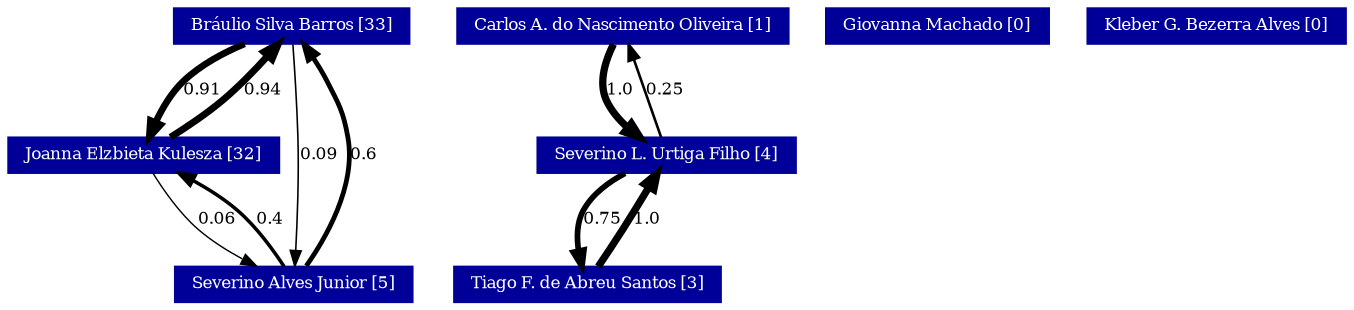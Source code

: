 strict digraph grafo3 {
	graph [bb="0,0,573.5,141",
		id=grafo3,
		overlap=False
	];
	node [fontsize=8,
		label="\N",
		shape=rectangle,
		style=filled
	];
	0	 [URL="membro-8938691250105531.html",
		color="#000099",
		fontcolor="#FFFFFF",
		height=0.23611,
		label="Bráulio Silva Barros [33]",
		pos="122,132.5",
		width=1.375];
	3	 [URL="membro-1568423340359601.html",
		color="#000099",
		fontcolor="#FFFFFF",
		height=0.23611,
		label="Joanna Elzbieta Kulesza [32]",
		pos="56,70.5",
		width=1.5556];
	0 -> 3	 [arrowhead=normal,
		arrowsize=0.75,
		fontsize=8,
		label=0.91,
		lp="83,101.5",
		penwidth=3.23,
		pos="e,59.344,79.23 102.07,123.98 93.324,119.54 83.394,113.47 76,106 70.49,100.44 66.006,93.048 62.69,86.452"];
	5	 [URL="membro-9563158536061549.html",
		color="#000099",
		fontcolor="#FFFFFF",
		height=0.23611,
		label="Severino Alves Junior [5]",
		pos="123,8.5",
		width=1.3889];
	0 -> 5	 [arrowhead=normal,
		arrowsize=0.75,
		fontsize=8,
		label=0.09,
		lp="130,70.5",
		penwidth=0.77,
		pos="e,122.93,17.083 122.07,123.98 122.23,103.54 122.65,51.449 122.87,24.777"];
	3 -> 0	 [arrowhead=normal,
		arrowsize=0.75,
		fontsize=8,
		label=0.94,
		lp="106,101.5",
		penwidth=3.32,
		pos="e,115.02,123.94 68.059,79.09 74.754,84.055 83.098,90.575 90,97 97.068,103.58 104.32,111.51 110.13,118.21"];
	3 -> 5	 [arrowhead=normal,
		arrowsize=0.75,
		fontsize=8,
		label=0.06,
		lp="89,39.5",
		penwidth=0.68,
		pos="e,106.84,17.082 61.018,61.929 65.772,54.28 73.442,43.073 82,35 87.433,29.875 93.984,25.138 100.24,21.13"];
	5 -> 0	 [arrowhead=normal,
		arrowsize=0.75,
		fontsize=8,
		label=0.6,
		lp="147,70.5",
		penwidth=2.3,
		pos="e,128.15,123.57 128.45,17.003 131.43,22.046 134.93,28.671 137,35 143.11,53.661 142.44,59.417 141,79 140.11,91.098 140.94,94.528 \
137,106 135.73,109.68 133.96,113.44 132.07,116.92"];
	5 -> 3	 [arrowhead=normal,
		arrowsize=0.75,
		fontsize=8,
		label=0.4,
		lp="110,39.5",
		penwidth=1.7,
		pos="e,71.696,61.796 117.7,17.033 112.71,24.656 104.7,35.847 96,44 90.643,49.019 84.234,53.723 78.132,57.734"];
	1	 [URL="membro-2972467462423068.html",
		color="#000099",
		fontcolor="#FFFFFF",
		height=0.23611,
		label="Carlos A. do Nascimento Oliveira [1]",
		pos="265,132.5",
		width=1.9444];
	6	 [URL="membro-4668070841633275.html",
		color="#000099",
		fontcolor="#FFFFFF",
		height=0.23611,
		label="Severino L. Urtiga Filho [4]",
		pos="283,70.5",
		width=1.5139];
	1 -> 6	 [arrowhead=normal,
		arrowsize=0.75,
		fontsize=8,
		label=1.0,
		lp="261,101.5",
		penwidth=3.5,
		pos="e,270.54,79.07 259.75,123.8 256.03,116.47 252.31,105.79 256,97 257.97,92.31 261.22,88.033 264.79,84.348"];
	6 -> 1	 [arrowhead=normal,
		arrowsize=0.75,
		fontsize=8,
		label=0.25,
		lp="282,101.5",
		penwidth=1.25,
		pos="e,267.5,123.88 280.52,79.048 277.73,88.641 273.15,104.42 269.69,116.36"];
	7	 [URL="membro-2200553486822519.html",
		color="#000099",
		fontcolor="#FFFFFF",
		height=0.23611,
		label="Tiago F. de Abreu Santos [3]",
		pos="250,8.5",
		width=1.5556];
	6 -> 7	 [arrowhead=normal,
		arrowsize=0.75,
		fontsize=8,
		label=0.75,
		lp="255,39.5",
		penwidth=2.75,
		pos="e,247.21,17.156 265.47,61.799 258.72,57.456 251.73,51.507 248,44 245.06,38.092 244.93,30.93 245.76,24.59"];
	7 -> 6	 [arrowhead=normal,
		arrowsize=0.75,
		fontsize=8,
		label=1.0,
		lp="273,39.5",
		penwidth=3.5,
		pos="e,278.41,61.879 254.55,17.048 259.75,26.825 268.38,43.03 274.77,55.039"];
	2	 [URL="membro-2869680994075940.html",
		color="#000099",
		fontcolor="#FFFFFF",
		height=0.23611,
		label="Giovanna Machado [0]",
		pos="399,132.5",
		width=1.2639];
	4	 [URL="membro-5515185093886020.html",
		color="#000099",
		fontcolor="#FFFFFF",
		height=0.23611,
		label="Kleber G. Bezerra Alves [0]",
		pos="518,132.5",
		width=1.5417];
}
